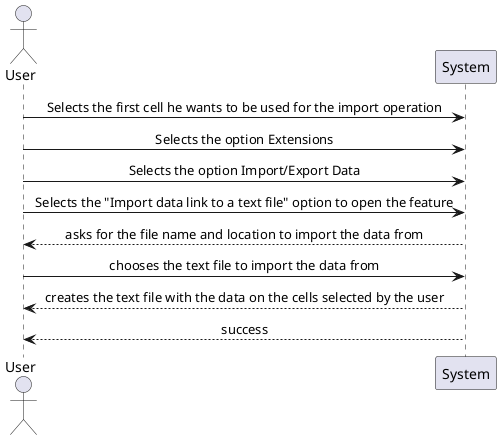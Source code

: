 @startuml ipc04_2_analysis2.png

skinparam sequenceMessageAlign center

actor User
participant "System" as s

User->s: Selects the first cell he wants to be used for the import operation
User->s: Selects the option Extensions
User->s: Selects the option Import/Export Data
User->s: Selects the "Import data link to a text file" option to open the feature
s-->User: asks for the file name and location to import the data from
User->s: chooses the text file to import the data from
s-->User: creates the text file with the data on the cells selected by the user

s-->User: success

@enduml
